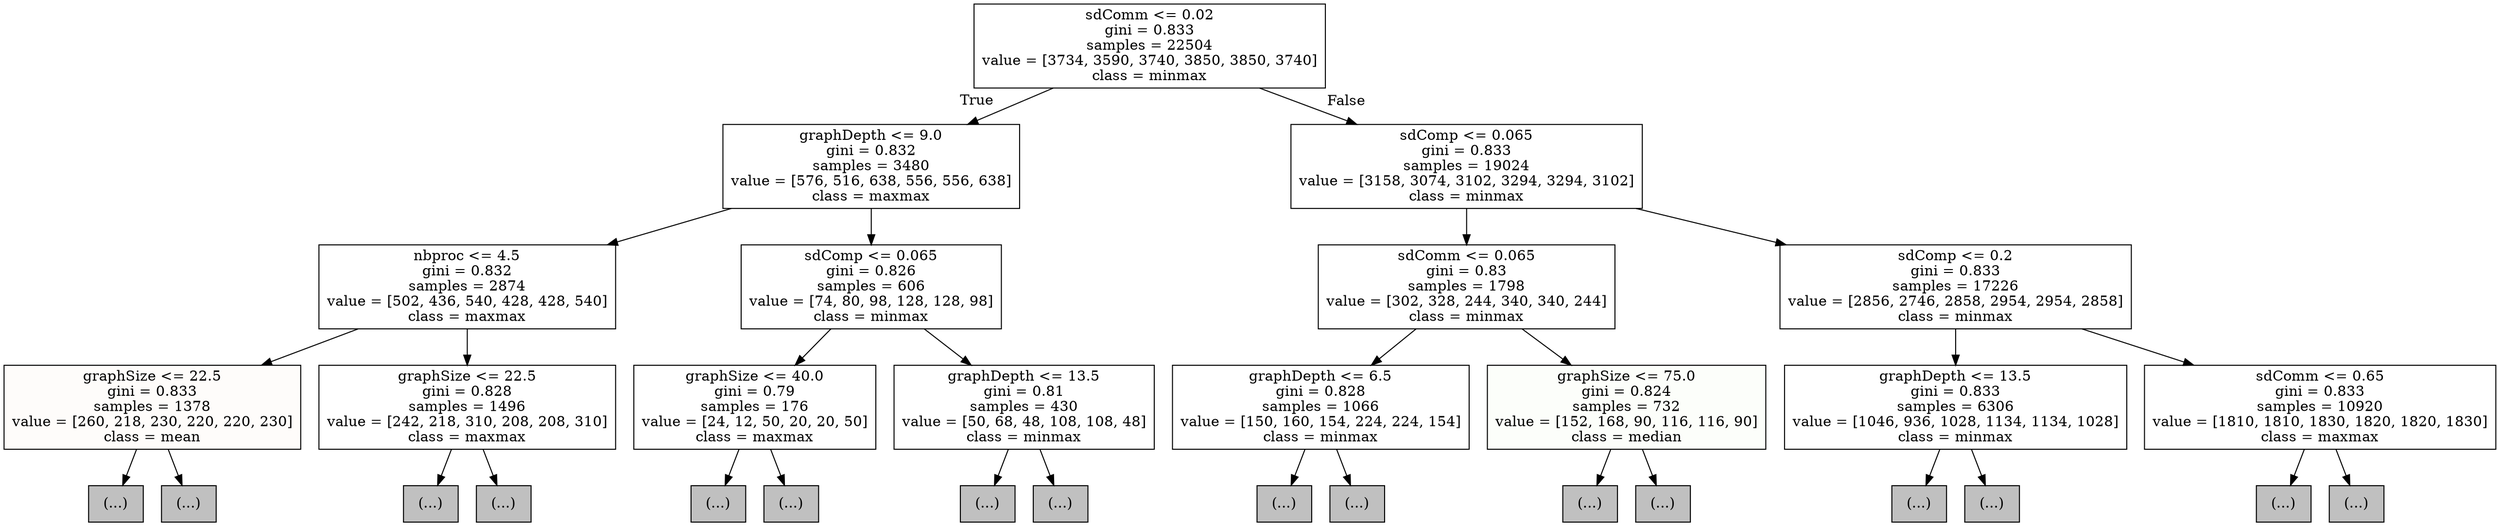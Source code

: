 digraph Tree {
node [shape=box, style="filled", color="black"] ;
0 [label="sdComm <= 0.02\ngini = 0.833\nsamples = 22504\nvalue = [3734, 3590, 3740, 3850, 3850, 3740]\nclass = minmax", fillcolor="#ffffff"] ;
1 [label="graphDepth <= 9.0\ngini = 0.832\nsamples = 3480\nvalue = [576, 516, 638, 556, 556, 638]\nclass = maxmax", fillcolor="#ffffff"] ;
0 -> 1 [labeldistance=2.5, labelangle=45, headlabel="True"] ;
2 [label="nbproc <= 4.5\ngini = 0.832\nsamples = 2874\nvalue = [502, 436, 540, 428, 428, 540]\nclass = maxmax", fillcolor="#ffffff"] ;
1 -> 2 ;
3 [label="graphSize <= 22.5\ngini = 0.833\nsamples = 1378\nvalue = [260, 218, 230, 220, 220, 230]\nclass = mean", fillcolor="#fefcfa"] ;
2 -> 3 ;
4 [label="(...)", fillcolor="#C0C0C0"] ;
3 -> 4 ;
15 [label="(...)", fillcolor="#C0C0C0"] ;
3 -> 15 ;
22 [label="graphSize <= 22.5\ngini = 0.828\nsamples = 1496\nvalue = [242, 218, 310, 208, 208, 310]\nclass = maxmax", fillcolor="#ffffff"] ;
2 -> 22 ;
23 [label="(...)", fillcolor="#C0C0C0"] ;
22 -> 23 ;
34 [label="(...)", fillcolor="#C0C0C0"] ;
22 -> 34 ;
41 [label="sdComp <= 0.065\ngini = 0.826\nsamples = 606\nvalue = [74, 80, 98, 128, 128, 98]\nclass = minmax", fillcolor="#ffffff"] ;
1 -> 41 ;
42 [label="graphSize <= 40.0\ngini = 0.79\nsamples = 176\nvalue = [24, 12, 50, 20, 20, 50]\nclass = maxmax", fillcolor="#ffffff"] ;
41 -> 42 ;
43 [label="(...)", fillcolor="#C0C0C0"] ;
42 -> 43 ;
48 [label="(...)", fillcolor="#C0C0C0"] ;
42 -> 48 ;
53 [label="graphDepth <= 13.5\ngini = 0.81\nsamples = 430\nvalue = [50, 68, 48, 108, 108, 48]\nclass = minmax", fillcolor="#ffffff"] ;
41 -> 53 ;
54 [label="(...)", fillcolor="#C0C0C0"] ;
53 -> 54 ;
57 [label="(...)", fillcolor="#C0C0C0"] ;
53 -> 57 ;
64 [label="sdComp <= 0.065\ngini = 0.833\nsamples = 19024\nvalue = [3158, 3074, 3102, 3294, 3294, 3102]\nclass = minmax", fillcolor="#ffffff"] ;
0 -> 64 [labeldistance=2.5, labelangle=-45, headlabel="False"] ;
65 [label="sdComm <= 0.065\ngini = 0.83\nsamples = 1798\nvalue = [302, 328, 244, 340, 340, 244]\nclass = minmax", fillcolor="#ffffff"] ;
64 -> 65 ;
66 [label="graphDepth <= 6.5\ngini = 0.828\nsamples = 1066\nvalue = [150, 160, 154, 224, 224, 154]\nclass = minmax", fillcolor="#ffffff"] ;
65 -> 66 ;
67 [label="(...)", fillcolor="#C0C0C0"] ;
66 -> 67 ;
86 [label="(...)", fillcolor="#C0C0C0"] ;
66 -> 86 ;
103 [label="graphSize <= 75.0\ngini = 0.824\nsamples = 732\nvalue = [152, 168, 90, 116, 116, 90]\nclass = median", fillcolor="#fcfefa"] ;
65 -> 103 ;
104 [label="(...)", fillcolor="#C0C0C0"] ;
103 -> 104 ;
131 [label="(...)", fillcolor="#C0C0C0"] ;
103 -> 131 ;
134 [label="sdComp <= 0.2\ngini = 0.833\nsamples = 17226\nvalue = [2856, 2746, 2858, 2954, 2954, 2858]\nclass = minmax", fillcolor="#ffffff"] ;
64 -> 134 ;
135 [label="graphDepth <= 13.5\ngini = 0.833\nsamples = 6306\nvalue = [1046, 936, 1028, 1134, 1134, 1028]\nclass = minmax", fillcolor="#ffffff"] ;
134 -> 135 ;
136 [label="(...)", fillcolor="#C0C0C0"] ;
135 -> 136 ;
223 [label="(...)", fillcolor="#C0C0C0"] ;
135 -> 223 ;
254 [label="sdComm <= 0.65\ngini = 0.833\nsamples = 10920\nvalue = [1810, 1810, 1830, 1820, 1820, 1830]\nclass = maxmax", fillcolor="#ffffff"] ;
134 -> 254 ;
255 [label="(...)", fillcolor="#C0C0C0"] ;
254 -> 255 ;
332 [label="(...)", fillcolor="#C0C0C0"] ;
254 -> 332 ;
}